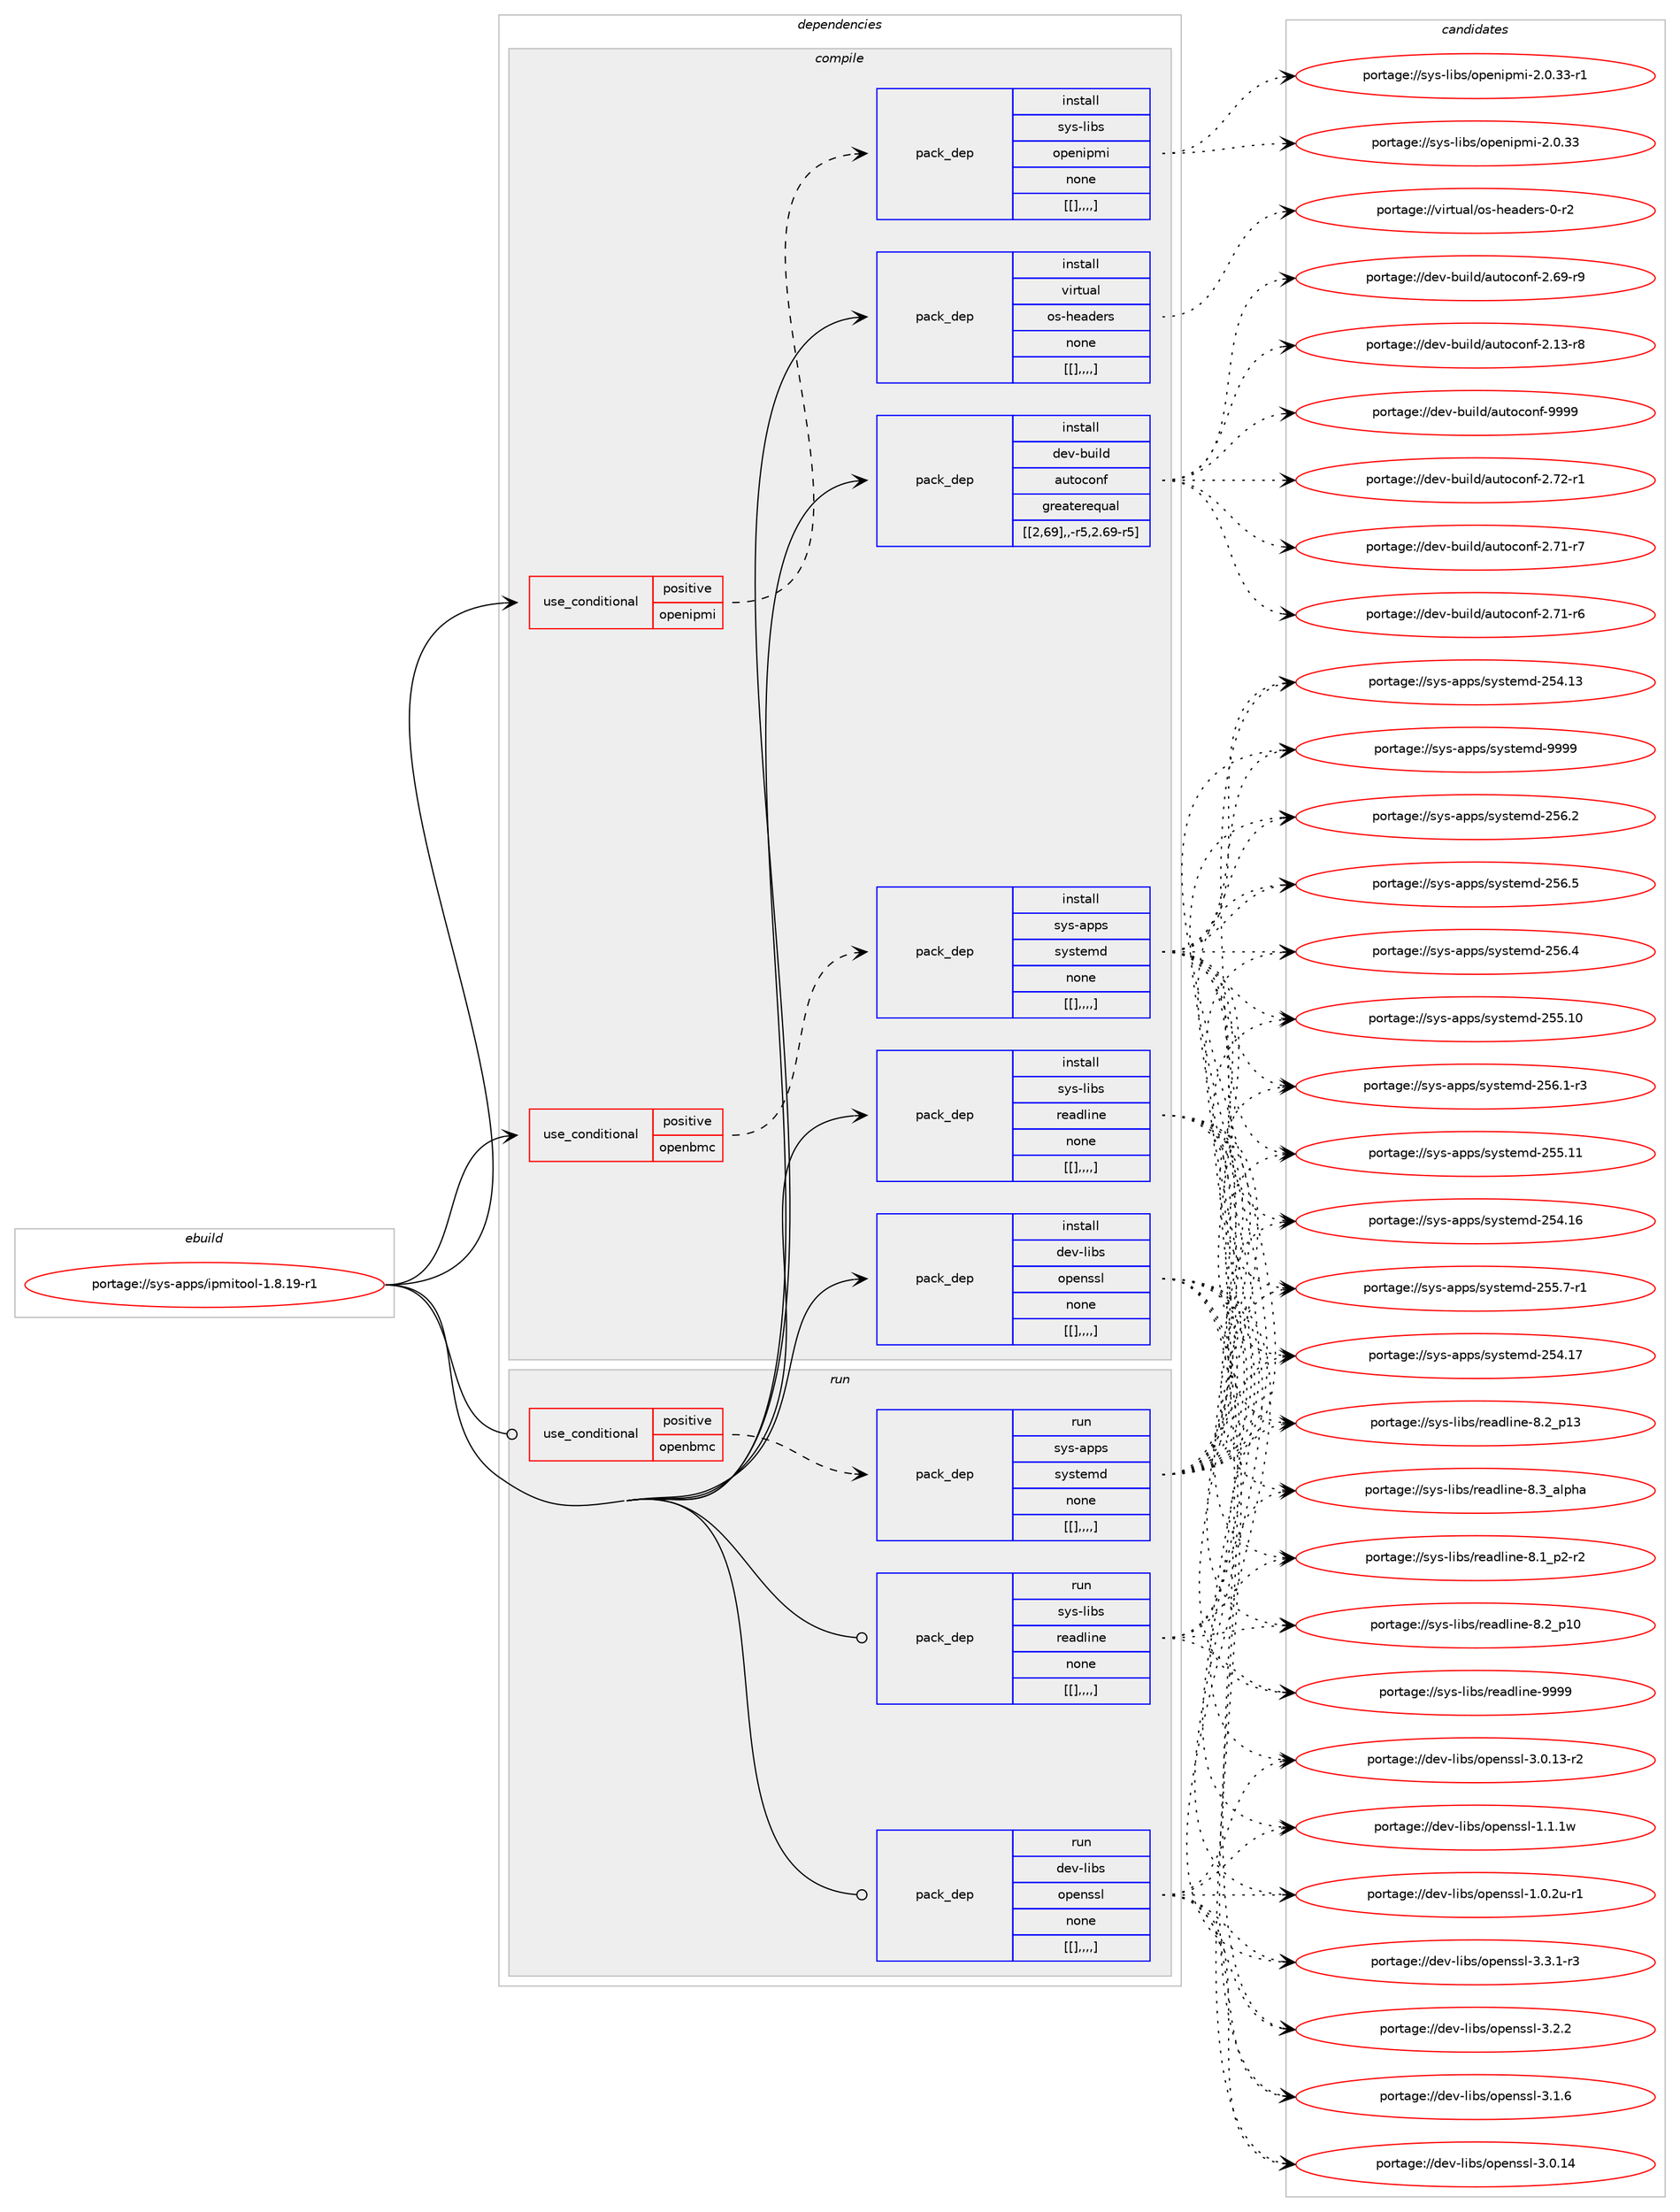 digraph prolog {

# *************
# Graph options
# *************

newrank=true;
concentrate=true;
compound=true;
graph [rankdir=LR,fontname=Helvetica,fontsize=10,ranksep=1.5];#, ranksep=2.5, nodesep=0.2];
edge  [arrowhead=vee];
node  [fontname=Helvetica,fontsize=10];

# **********
# The ebuild
# **********

subgraph cluster_leftcol {
color=gray;
label=<<i>ebuild</i>>;
id [label="portage://sys-apps/ipmitool-1.8.19-r1", color=red, width=4, href="../sys-apps/ipmitool-1.8.19-r1.svg"];
}

# ****************
# The dependencies
# ****************

subgraph cluster_midcol {
color=gray;
label=<<i>dependencies</i>>;
subgraph cluster_compile {
fillcolor="#eeeeee";
style=filled;
label=<<i>compile</i>>;
subgraph cond115105 {
dependency436780 [label=<<TABLE BORDER="0" CELLBORDER="1" CELLSPACING="0" CELLPADDING="4"><TR><TD ROWSPAN="3" CELLPADDING="10">use_conditional</TD></TR><TR><TD>positive</TD></TR><TR><TD>openbmc</TD></TR></TABLE>>, shape=none, color=red];
subgraph pack318621 {
dependency436781 [label=<<TABLE BORDER="0" CELLBORDER="1" CELLSPACING="0" CELLPADDING="4" WIDTH="220"><TR><TD ROWSPAN="6" CELLPADDING="30">pack_dep</TD></TR><TR><TD WIDTH="110">install</TD></TR><TR><TD>sys-apps</TD></TR><TR><TD>systemd</TD></TR><TR><TD>none</TD></TR><TR><TD>[[],,,,]</TD></TR></TABLE>>, shape=none, color=blue];
}
dependency436780:e -> dependency436781:w [weight=20,style="dashed",arrowhead="vee"];
}
id:e -> dependency436780:w [weight=20,style="solid",arrowhead="vee"];
subgraph cond115106 {
dependency436782 [label=<<TABLE BORDER="0" CELLBORDER="1" CELLSPACING="0" CELLPADDING="4"><TR><TD ROWSPAN="3" CELLPADDING="10">use_conditional</TD></TR><TR><TD>positive</TD></TR><TR><TD>openipmi</TD></TR></TABLE>>, shape=none, color=red];
subgraph pack318622 {
dependency436783 [label=<<TABLE BORDER="0" CELLBORDER="1" CELLSPACING="0" CELLPADDING="4" WIDTH="220"><TR><TD ROWSPAN="6" CELLPADDING="30">pack_dep</TD></TR><TR><TD WIDTH="110">install</TD></TR><TR><TD>sys-libs</TD></TR><TR><TD>openipmi</TD></TR><TR><TD>none</TD></TR><TR><TD>[[],,,,]</TD></TR></TABLE>>, shape=none, color=blue];
}
dependency436782:e -> dependency436783:w [weight=20,style="dashed",arrowhead="vee"];
}
id:e -> dependency436782:w [weight=20,style="solid",arrowhead="vee"];
subgraph pack318623 {
dependency436784 [label=<<TABLE BORDER="0" CELLBORDER="1" CELLSPACING="0" CELLPADDING="4" WIDTH="220"><TR><TD ROWSPAN="6" CELLPADDING="30">pack_dep</TD></TR><TR><TD WIDTH="110">install</TD></TR><TR><TD>dev-build</TD></TR><TR><TD>autoconf</TD></TR><TR><TD>greaterequal</TD></TR><TR><TD>[[2,69],,-r5,2.69-r5]</TD></TR></TABLE>>, shape=none, color=blue];
}
id:e -> dependency436784:w [weight=20,style="solid",arrowhead="vee"];
subgraph pack318624 {
dependency436785 [label=<<TABLE BORDER="0" CELLBORDER="1" CELLSPACING="0" CELLPADDING="4" WIDTH="220"><TR><TD ROWSPAN="6" CELLPADDING="30">pack_dep</TD></TR><TR><TD WIDTH="110">install</TD></TR><TR><TD>dev-libs</TD></TR><TR><TD>openssl</TD></TR><TR><TD>none</TD></TR><TR><TD>[[],,,,]</TD></TR></TABLE>>, shape=none, color=blue];
}
id:e -> dependency436785:w [weight=20,style="solid",arrowhead="vee"];
subgraph pack318625 {
dependency436786 [label=<<TABLE BORDER="0" CELLBORDER="1" CELLSPACING="0" CELLPADDING="4" WIDTH="220"><TR><TD ROWSPAN="6" CELLPADDING="30">pack_dep</TD></TR><TR><TD WIDTH="110">install</TD></TR><TR><TD>sys-libs</TD></TR><TR><TD>readline</TD></TR><TR><TD>none</TD></TR><TR><TD>[[],,,,]</TD></TR></TABLE>>, shape=none, color=blue];
}
id:e -> dependency436786:w [weight=20,style="solid",arrowhead="vee"];
subgraph pack318626 {
dependency436787 [label=<<TABLE BORDER="0" CELLBORDER="1" CELLSPACING="0" CELLPADDING="4" WIDTH="220"><TR><TD ROWSPAN="6" CELLPADDING="30">pack_dep</TD></TR><TR><TD WIDTH="110">install</TD></TR><TR><TD>virtual</TD></TR><TR><TD>os-headers</TD></TR><TR><TD>none</TD></TR><TR><TD>[[],,,,]</TD></TR></TABLE>>, shape=none, color=blue];
}
id:e -> dependency436787:w [weight=20,style="solid",arrowhead="vee"];
}
subgraph cluster_compileandrun {
fillcolor="#eeeeee";
style=filled;
label=<<i>compile and run</i>>;
}
subgraph cluster_run {
fillcolor="#eeeeee";
style=filled;
label=<<i>run</i>>;
subgraph cond115107 {
dependency436788 [label=<<TABLE BORDER="0" CELLBORDER="1" CELLSPACING="0" CELLPADDING="4"><TR><TD ROWSPAN="3" CELLPADDING="10">use_conditional</TD></TR><TR><TD>positive</TD></TR><TR><TD>openbmc</TD></TR></TABLE>>, shape=none, color=red];
subgraph pack318627 {
dependency436789 [label=<<TABLE BORDER="0" CELLBORDER="1" CELLSPACING="0" CELLPADDING="4" WIDTH="220"><TR><TD ROWSPAN="6" CELLPADDING="30">pack_dep</TD></TR><TR><TD WIDTH="110">run</TD></TR><TR><TD>sys-apps</TD></TR><TR><TD>systemd</TD></TR><TR><TD>none</TD></TR><TR><TD>[[],,,,]</TD></TR></TABLE>>, shape=none, color=blue];
}
dependency436788:e -> dependency436789:w [weight=20,style="dashed",arrowhead="vee"];
}
id:e -> dependency436788:w [weight=20,style="solid",arrowhead="odot"];
subgraph pack318628 {
dependency436790 [label=<<TABLE BORDER="0" CELLBORDER="1" CELLSPACING="0" CELLPADDING="4" WIDTH="220"><TR><TD ROWSPAN="6" CELLPADDING="30">pack_dep</TD></TR><TR><TD WIDTH="110">run</TD></TR><TR><TD>dev-libs</TD></TR><TR><TD>openssl</TD></TR><TR><TD>none</TD></TR><TR><TD>[[],,,,]</TD></TR></TABLE>>, shape=none, color=blue];
}
id:e -> dependency436790:w [weight=20,style="solid",arrowhead="odot"];
subgraph pack318629 {
dependency436791 [label=<<TABLE BORDER="0" CELLBORDER="1" CELLSPACING="0" CELLPADDING="4" WIDTH="220"><TR><TD ROWSPAN="6" CELLPADDING="30">pack_dep</TD></TR><TR><TD WIDTH="110">run</TD></TR><TR><TD>sys-libs</TD></TR><TR><TD>readline</TD></TR><TR><TD>none</TD></TR><TR><TD>[[],,,,]</TD></TR></TABLE>>, shape=none, color=blue];
}
id:e -> dependency436791:w [weight=20,style="solid",arrowhead="odot"];
}
}

# **************
# The candidates
# **************

subgraph cluster_choices {
rank=same;
color=gray;
label=<<i>candidates</i>>;

subgraph choice318621 {
color=black;
nodesep=1;
choice1151211154597112112115471151211151161011091004557575757 [label="portage://sys-apps/systemd-9999", color=red, width=4,href="../sys-apps/systemd-9999.svg"];
choice115121115459711211211547115121115116101109100455053544653 [label="portage://sys-apps/systemd-256.5", color=red, width=4,href="../sys-apps/systemd-256.5.svg"];
choice115121115459711211211547115121115116101109100455053544652 [label="portage://sys-apps/systemd-256.4", color=red, width=4,href="../sys-apps/systemd-256.4.svg"];
choice115121115459711211211547115121115116101109100455053544650 [label="portage://sys-apps/systemd-256.2", color=red, width=4,href="../sys-apps/systemd-256.2.svg"];
choice1151211154597112112115471151211151161011091004550535446494511451 [label="portage://sys-apps/systemd-256.1-r3", color=red, width=4,href="../sys-apps/systemd-256.1-r3.svg"];
choice11512111545971121121154711512111511610110910045505353464949 [label="portage://sys-apps/systemd-255.11", color=red, width=4,href="../sys-apps/systemd-255.11.svg"];
choice11512111545971121121154711512111511610110910045505353464948 [label="portage://sys-apps/systemd-255.10", color=red, width=4,href="../sys-apps/systemd-255.10.svg"];
choice1151211154597112112115471151211151161011091004550535346554511449 [label="portage://sys-apps/systemd-255.7-r1", color=red, width=4,href="../sys-apps/systemd-255.7-r1.svg"];
choice11512111545971121121154711512111511610110910045505352464955 [label="portage://sys-apps/systemd-254.17", color=red, width=4,href="../sys-apps/systemd-254.17.svg"];
choice11512111545971121121154711512111511610110910045505352464954 [label="portage://sys-apps/systemd-254.16", color=red, width=4,href="../sys-apps/systemd-254.16.svg"];
choice11512111545971121121154711512111511610110910045505352464951 [label="portage://sys-apps/systemd-254.13", color=red, width=4,href="../sys-apps/systemd-254.13.svg"];
dependency436781:e -> choice1151211154597112112115471151211151161011091004557575757:w [style=dotted,weight="100"];
dependency436781:e -> choice115121115459711211211547115121115116101109100455053544653:w [style=dotted,weight="100"];
dependency436781:e -> choice115121115459711211211547115121115116101109100455053544652:w [style=dotted,weight="100"];
dependency436781:e -> choice115121115459711211211547115121115116101109100455053544650:w [style=dotted,weight="100"];
dependency436781:e -> choice1151211154597112112115471151211151161011091004550535446494511451:w [style=dotted,weight="100"];
dependency436781:e -> choice11512111545971121121154711512111511610110910045505353464949:w [style=dotted,weight="100"];
dependency436781:e -> choice11512111545971121121154711512111511610110910045505353464948:w [style=dotted,weight="100"];
dependency436781:e -> choice1151211154597112112115471151211151161011091004550535346554511449:w [style=dotted,weight="100"];
dependency436781:e -> choice11512111545971121121154711512111511610110910045505352464955:w [style=dotted,weight="100"];
dependency436781:e -> choice11512111545971121121154711512111511610110910045505352464954:w [style=dotted,weight="100"];
dependency436781:e -> choice11512111545971121121154711512111511610110910045505352464951:w [style=dotted,weight="100"];
}
subgraph choice318622 {
color=black;
nodesep=1;
choice115121115451081059811547111112101110105112109105455046484651514511449 [label="portage://sys-libs/openipmi-2.0.33-r1", color=red, width=4,href="../sys-libs/openipmi-2.0.33-r1.svg"];
choice11512111545108105981154711111210111010511210910545504648465151 [label="portage://sys-libs/openipmi-2.0.33", color=red, width=4,href="../sys-libs/openipmi-2.0.33.svg"];
dependency436783:e -> choice115121115451081059811547111112101110105112109105455046484651514511449:w [style=dotted,weight="100"];
dependency436783:e -> choice11512111545108105981154711111210111010511210910545504648465151:w [style=dotted,weight="100"];
}
subgraph choice318623 {
color=black;
nodesep=1;
choice10010111845981171051081004797117116111991111101024557575757 [label="portage://dev-build/autoconf-9999", color=red, width=4,href="../dev-build/autoconf-9999.svg"];
choice100101118459811710510810047971171161119911111010245504655504511449 [label="portage://dev-build/autoconf-2.72-r1", color=red, width=4,href="../dev-build/autoconf-2.72-r1.svg"];
choice100101118459811710510810047971171161119911111010245504655494511455 [label="portage://dev-build/autoconf-2.71-r7", color=red, width=4,href="../dev-build/autoconf-2.71-r7.svg"];
choice100101118459811710510810047971171161119911111010245504655494511454 [label="portage://dev-build/autoconf-2.71-r6", color=red, width=4,href="../dev-build/autoconf-2.71-r6.svg"];
choice100101118459811710510810047971171161119911111010245504654574511457 [label="portage://dev-build/autoconf-2.69-r9", color=red, width=4,href="../dev-build/autoconf-2.69-r9.svg"];
choice100101118459811710510810047971171161119911111010245504649514511456 [label="portage://dev-build/autoconf-2.13-r8", color=red, width=4,href="../dev-build/autoconf-2.13-r8.svg"];
dependency436784:e -> choice10010111845981171051081004797117116111991111101024557575757:w [style=dotted,weight="100"];
dependency436784:e -> choice100101118459811710510810047971171161119911111010245504655504511449:w [style=dotted,weight="100"];
dependency436784:e -> choice100101118459811710510810047971171161119911111010245504655494511455:w [style=dotted,weight="100"];
dependency436784:e -> choice100101118459811710510810047971171161119911111010245504655494511454:w [style=dotted,weight="100"];
dependency436784:e -> choice100101118459811710510810047971171161119911111010245504654574511457:w [style=dotted,weight="100"];
dependency436784:e -> choice100101118459811710510810047971171161119911111010245504649514511456:w [style=dotted,weight="100"];
}
subgraph choice318624 {
color=black;
nodesep=1;
choice1001011184510810598115471111121011101151151084551465146494511451 [label="portage://dev-libs/openssl-3.3.1-r3", color=red, width=4,href="../dev-libs/openssl-3.3.1-r3.svg"];
choice100101118451081059811547111112101110115115108455146504650 [label="portage://dev-libs/openssl-3.2.2", color=red, width=4,href="../dev-libs/openssl-3.2.2.svg"];
choice100101118451081059811547111112101110115115108455146494654 [label="portage://dev-libs/openssl-3.1.6", color=red, width=4,href="../dev-libs/openssl-3.1.6.svg"];
choice10010111845108105981154711111210111011511510845514648464952 [label="portage://dev-libs/openssl-3.0.14", color=red, width=4,href="../dev-libs/openssl-3.0.14.svg"];
choice100101118451081059811547111112101110115115108455146484649514511450 [label="portage://dev-libs/openssl-3.0.13-r2", color=red, width=4,href="../dev-libs/openssl-3.0.13-r2.svg"];
choice100101118451081059811547111112101110115115108454946494649119 [label="portage://dev-libs/openssl-1.1.1w", color=red, width=4,href="../dev-libs/openssl-1.1.1w.svg"];
choice1001011184510810598115471111121011101151151084549464846501174511449 [label="portage://dev-libs/openssl-1.0.2u-r1", color=red, width=4,href="../dev-libs/openssl-1.0.2u-r1.svg"];
dependency436785:e -> choice1001011184510810598115471111121011101151151084551465146494511451:w [style=dotted,weight="100"];
dependency436785:e -> choice100101118451081059811547111112101110115115108455146504650:w [style=dotted,weight="100"];
dependency436785:e -> choice100101118451081059811547111112101110115115108455146494654:w [style=dotted,weight="100"];
dependency436785:e -> choice10010111845108105981154711111210111011511510845514648464952:w [style=dotted,weight="100"];
dependency436785:e -> choice100101118451081059811547111112101110115115108455146484649514511450:w [style=dotted,weight="100"];
dependency436785:e -> choice100101118451081059811547111112101110115115108454946494649119:w [style=dotted,weight="100"];
dependency436785:e -> choice1001011184510810598115471111121011101151151084549464846501174511449:w [style=dotted,weight="100"];
}
subgraph choice318625 {
color=black;
nodesep=1;
choice115121115451081059811547114101971001081051101014557575757 [label="portage://sys-libs/readline-9999", color=red, width=4,href="../sys-libs/readline-9999.svg"];
choice1151211154510810598115471141019710010810511010145564651959710811210497 [label="portage://sys-libs/readline-8.3_alpha", color=red, width=4,href="../sys-libs/readline-8.3_alpha.svg"];
choice1151211154510810598115471141019710010810511010145564650951124951 [label="portage://sys-libs/readline-8.2_p13", color=red, width=4,href="../sys-libs/readline-8.2_p13.svg"];
choice1151211154510810598115471141019710010810511010145564650951124948 [label="portage://sys-libs/readline-8.2_p10", color=red, width=4,href="../sys-libs/readline-8.2_p10.svg"];
choice115121115451081059811547114101971001081051101014556464995112504511450 [label="portage://sys-libs/readline-8.1_p2-r2", color=red, width=4,href="../sys-libs/readline-8.1_p2-r2.svg"];
dependency436786:e -> choice115121115451081059811547114101971001081051101014557575757:w [style=dotted,weight="100"];
dependency436786:e -> choice1151211154510810598115471141019710010810511010145564651959710811210497:w [style=dotted,weight="100"];
dependency436786:e -> choice1151211154510810598115471141019710010810511010145564650951124951:w [style=dotted,weight="100"];
dependency436786:e -> choice1151211154510810598115471141019710010810511010145564650951124948:w [style=dotted,weight="100"];
dependency436786:e -> choice115121115451081059811547114101971001081051101014556464995112504511450:w [style=dotted,weight="100"];
}
subgraph choice318626 {
color=black;
nodesep=1;
choice1181051141161179710847111115451041019710010111411545484511450 [label="portage://virtual/os-headers-0-r2", color=red, width=4,href="../virtual/os-headers-0-r2.svg"];
dependency436787:e -> choice1181051141161179710847111115451041019710010111411545484511450:w [style=dotted,weight="100"];
}
subgraph choice318627 {
color=black;
nodesep=1;
choice1151211154597112112115471151211151161011091004557575757 [label="portage://sys-apps/systemd-9999", color=red, width=4,href="../sys-apps/systemd-9999.svg"];
choice115121115459711211211547115121115116101109100455053544653 [label="portage://sys-apps/systemd-256.5", color=red, width=4,href="../sys-apps/systemd-256.5.svg"];
choice115121115459711211211547115121115116101109100455053544652 [label="portage://sys-apps/systemd-256.4", color=red, width=4,href="../sys-apps/systemd-256.4.svg"];
choice115121115459711211211547115121115116101109100455053544650 [label="portage://sys-apps/systemd-256.2", color=red, width=4,href="../sys-apps/systemd-256.2.svg"];
choice1151211154597112112115471151211151161011091004550535446494511451 [label="portage://sys-apps/systemd-256.1-r3", color=red, width=4,href="../sys-apps/systemd-256.1-r3.svg"];
choice11512111545971121121154711512111511610110910045505353464949 [label="portage://sys-apps/systemd-255.11", color=red, width=4,href="../sys-apps/systemd-255.11.svg"];
choice11512111545971121121154711512111511610110910045505353464948 [label="portage://sys-apps/systemd-255.10", color=red, width=4,href="../sys-apps/systemd-255.10.svg"];
choice1151211154597112112115471151211151161011091004550535346554511449 [label="portage://sys-apps/systemd-255.7-r1", color=red, width=4,href="../sys-apps/systemd-255.7-r1.svg"];
choice11512111545971121121154711512111511610110910045505352464955 [label="portage://sys-apps/systemd-254.17", color=red, width=4,href="../sys-apps/systemd-254.17.svg"];
choice11512111545971121121154711512111511610110910045505352464954 [label="portage://sys-apps/systemd-254.16", color=red, width=4,href="../sys-apps/systemd-254.16.svg"];
choice11512111545971121121154711512111511610110910045505352464951 [label="portage://sys-apps/systemd-254.13", color=red, width=4,href="../sys-apps/systemd-254.13.svg"];
dependency436789:e -> choice1151211154597112112115471151211151161011091004557575757:w [style=dotted,weight="100"];
dependency436789:e -> choice115121115459711211211547115121115116101109100455053544653:w [style=dotted,weight="100"];
dependency436789:e -> choice115121115459711211211547115121115116101109100455053544652:w [style=dotted,weight="100"];
dependency436789:e -> choice115121115459711211211547115121115116101109100455053544650:w [style=dotted,weight="100"];
dependency436789:e -> choice1151211154597112112115471151211151161011091004550535446494511451:w [style=dotted,weight="100"];
dependency436789:e -> choice11512111545971121121154711512111511610110910045505353464949:w [style=dotted,weight="100"];
dependency436789:e -> choice11512111545971121121154711512111511610110910045505353464948:w [style=dotted,weight="100"];
dependency436789:e -> choice1151211154597112112115471151211151161011091004550535346554511449:w [style=dotted,weight="100"];
dependency436789:e -> choice11512111545971121121154711512111511610110910045505352464955:w [style=dotted,weight="100"];
dependency436789:e -> choice11512111545971121121154711512111511610110910045505352464954:w [style=dotted,weight="100"];
dependency436789:e -> choice11512111545971121121154711512111511610110910045505352464951:w [style=dotted,weight="100"];
}
subgraph choice318628 {
color=black;
nodesep=1;
choice1001011184510810598115471111121011101151151084551465146494511451 [label="portage://dev-libs/openssl-3.3.1-r3", color=red, width=4,href="../dev-libs/openssl-3.3.1-r3.svg"];
choice100101118451081059811547111112101110115115108455146504650 [label="portage://dev-libs/openssl-3.2.2", color=red, width=4,href="../dev-libs/openssl-3.2.2.svg"];
choice100101118451081059811547111112101110115115108455146494654 [label="portage://dev-libs/openssl-3.1.6", color=red, width=4,href="../dev-libs/openssl-3.1.6.svg"];
choice10010111845108105981154711111210111011511510845514648464952 [label="portage://dev-libs/openssl-3.0.14", color=red, width=4,href="../dev-libs/openssl-3.0.14.svg"];
choice100101118451081059811547111112101110115115108455146484649514511450 [label="portage://dev-libs/openssl-3.0.13-r2", color=red, width=4,href="../dev-libs/openssl-3.0.13-r2.svg"];
choice100101118451081059811547111112101110115115108454946494649119 [label="portage://dev-libs/openssl-1.1.1w", color=red, width=4,href="../dev-libs/openssl-1.1.1w.svg"];
choice1001011184510810598115471111121011101151151084549464846501174511449 [label="portage://dev-libs/openssl-1.0.2u-r1", color=red, width=4,href="../dev-libs/openssl-1.0.2u-r1.svg"];
dependency436790:e -> choice1001011184510810598115471111121011101151151084551465146494511451:w [style=dotted,weight="100"];
dependency436790:e -> choice100101118451081059811547111112101110115115108455146504650:w [style=dotted,weight="100"];
dependency436790:e -> choice100101118451081059811547111112101110115115108455146494654:w [style=dotted,weight="100"];
dependency436790:e -> choice10010111845108105981154711111210111011511510845514648464952:w [style=dotted,weight="100"];
dependency436790:e -> choice100101118451081059811547111112101110115115108455146484649514511450:w [style=dotted,weight="100"];
dependency436790:e -> choice100101118451081059811547111112101110115115108454946494649119:w [style=dotted,weight="100"];
dependency436790:e -> choice1001011184510810598115471111121011101151151084549464846501174511449:w [style=dotted,weight="100"];
}
subgraph choice318629 {
color=black;
nodesep=1;
choice115121115451081059811547114101971001081051101014557575757 [label="portage://sys-libs/readline-9999", color=red, width=4,href="../sys-libs/readline-9999.svg"];
choice1151211154510810598115471141019710010810511010145564651959710811210497 [label="portage://sys-libs/readline-8.3_alpha", color=red, width=4,href="../sys-libs/readline-8.3_alpha.svg"];
choice1151211154510810598115471141019710010810511010145564650951124951 [label="portage://sys-libs/readline-8.2_p13", color=red, width=4,href="../sys-libs/readline-8.2_p13.svg"];
choice1151211154510810598115471141019710010810511010145564650951124948 [label="portage://sys-libs/readline-8.2_p10", color=red, width=4,href="../sys-libs/readline-8.2_p10.svg"];
choice115121115451081059811547114101971001081051101014556464995112504511450 [label="portage://sys-libs/readline-8.1_p2-r2", color=red, width=4,href="../sys-libs/readline-8.1_p2-r2.svg"];
dependency436791:e -> choice115121115451081059811547114101971001081051101014557575757:w [style=dotted,weight="100"];
dependency436791:e -> choice1151211154510810598115471141019710010810511010145564651959710811210497:w [style=dotted,weight="100"];
dependency436791:e -> choice1151211154510810598115471141019710010810511010145564650951124951:w [style=dotted,weight="100"];
dependency436791:e -> choice1151211154510810598115471141019710010810511010145564650951124948:w [style=dotted,weight="100"];
dependency436791:e -> choice115121115451081059811547114101971001081051101014556464995112504511450:w [style=dotted,weight="100"];
}
}

}
